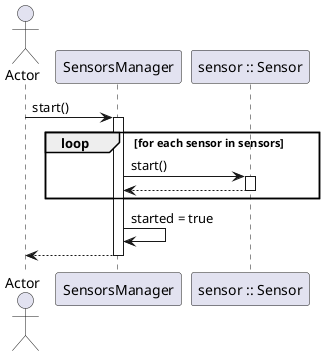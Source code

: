 @startuml
actor Actor
Actor -> SensorsManager : start()
activate SensorsManager
loop for each sensor in sensors
SensorsManager -> "sensor :: Sensor" : start()
activate "sensor :: Sensor"
return
end
SensorsManager -> SensorsManager : started = true
return
@enduml